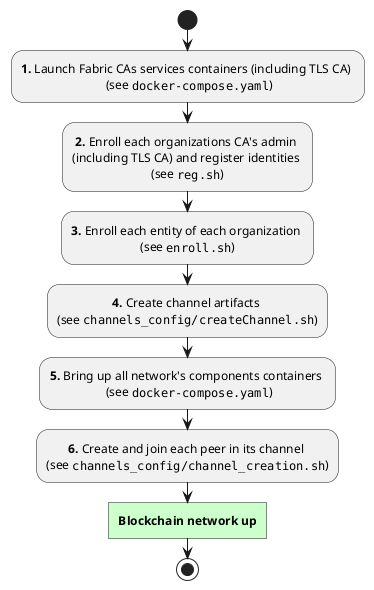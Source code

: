 @startuml blockchain-up-sequence

skinparam defaultTextAlignment center

start

:**1.** Launch Fabric CAs services containers (including TLS CA) \n (see ""docker-compose.yaml"");
:**2.** Enroll each organizations CA's admin \n(including TLS CA) and register identities \n(see ""reg.sh"");
:**3.** Enroll each entity of each organization \n(see ""enroll.sh"");
:**4.** Create channel artifacts \n(see ""channels_config/createChannel.sh"");
:**5.** Bring up all network's components containers \n (see ""docker-compose.yaml"");
:**6.** Create and join each peer in its channel \n(see ""channels_config/channel_creation.sh"");
#ccffcc:**Blockchain network up**; <<task>>

stop

@enduml